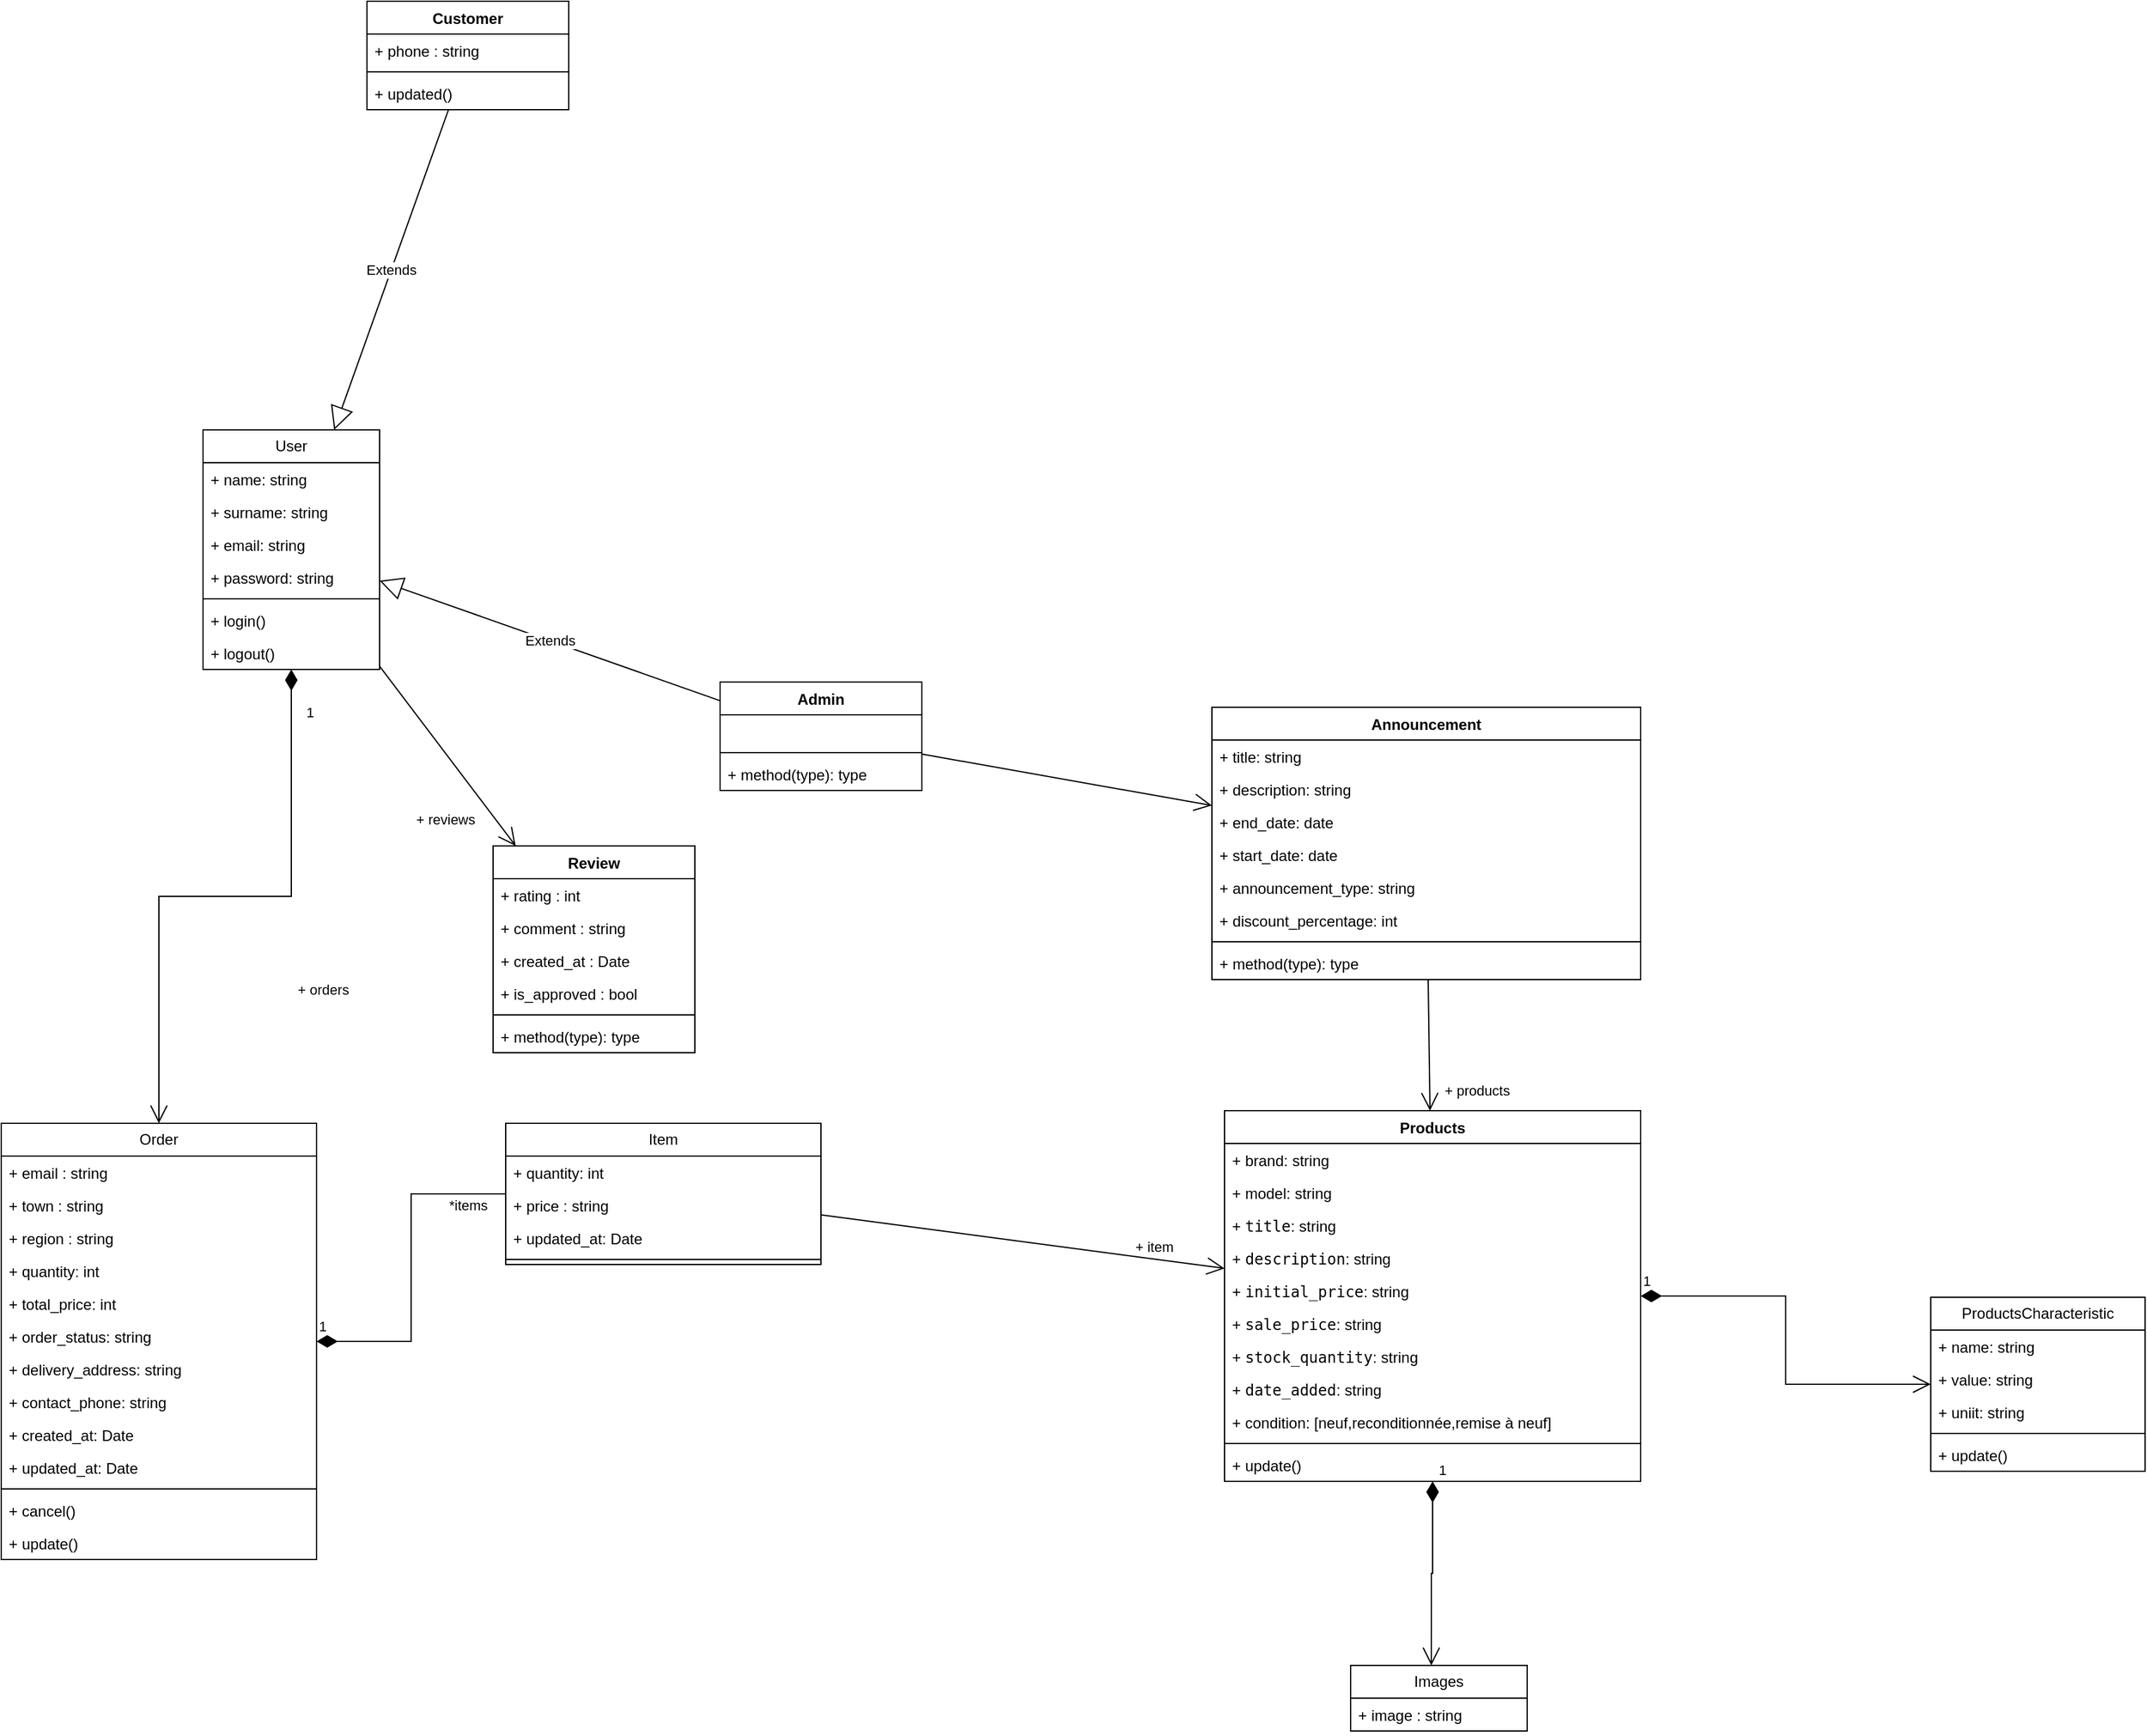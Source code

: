 <mxfile version="24.4.14" type="github">
  <diagram name="Page-1" id="nfVJ61zegSMW1P9Fk7G5">
    <mxGraphModel dx="1434" dy="1850" grid="1" gridSize="10" guides="1" tooltips="1" connect="1" arrows="1" fold="1" page="1" pageScale="1" pageWidth="850" pageHeight="1100" math="0" shadow="0">
      <root>
        <mxCell id="0" />
        <mxCell id="1" parent="0" />
        <mxCell id="Z7Len4HQStLFyw5k2VFt-1" value="User" style="swimlane;fontStyle=0;childLayout=stackLayout;horizontal=1;startSize=26;fillColor=none;horizontalStack=0;resizeParent=1;resizeParentMax=0;resizeLast=0;collapsible=1;marginBottom=0;whiteSpace=wrap;html=1;" vertex="1" parent="1">
          <mxGeometry x="240" y="-120" width="140" height="190" as="geometry" />
        </mxCell>
        <mxCell id="Z7Len4HQStLFyw5k2VFt-2" value="+ name: string" style="text;strokeColor=none;fillColor=none;align=left;verticalAlign=top;spacingLeft=4;spacingRight=4;overflow=hidden;rotatable=0;points=[[0,0.5],[1,0.5]];portConstraint=eastwest;whiteSpace=wrap;html=1;" vertex="1" parent="Z7Len4HQStLFyw5k2VFt-1">
          <mxGeometry y="26" width="140" height="26" as="geometry" />
        </mxCell>
        <mxCell id="Z7Len4HQStLFyw5k2VFt-3" value="+ surname: string" style="text;strokeColor=none;fillColor=none;align=left;verticalAlign=top;spacingLeft=4;spacingRight=4;overflow=hidden;rotatable=0;points=[[0,0.5],[1,0.5]];portConstraint=eastwest;whiteSpace=wrap;html=1;" vertex="1" parent="Z7Len4HQStLFyw5k2VFt-1">
          <mxGeometry y="52" width="140" height="26" as="geometry" />
        </mxCell>
        <mxCell id="Z7Len4HQStLFyw5k2VFt-4" value="+ email: string" style="text;strokeColor=none;fillColor=none;align=left;verticalAlign=top;spacingLeft=4;spacingRight=4;overflow=hidden;rotatable=0;points=[[0,0.5],[1,0.5]];portConstraint=eastwest;whiteSpace=wrap;html=1;" vertex="1" parent="Z7Len4HQStLFyw5k2VFt-1">
          <mxGeometry y="78" width="140" height="26" as="geometry" />
        </mxCell>
        <mxCell id="Z7Len4HQStLFyw5k2VFt-5" value="+ password: string" style="text;strokeColor=none;fillColor=none;align=left;verticalAlign=top;spacingLeft=4;spacingRight=4;overflow=hidden;rotatable=0;points=[[0,0.5],[1,0.5]];portConstraint=eastwest;whiteSpace=wrap;html=1;" vertex="1" parent="Z7Len4HQStLFyw5k2VFt-1">
          <mxGeometry y="104" width="140" height="26" as="geometry" />
        </mxCell>
        <mxCell id="Z7Len4HQStLFyw5k2VFt-19" value="" style="line;strokeWidth=1;fillColor=none;align=left;verticalAlign=middle;spacingTop=-1;spacingLeft=3;spacingRight=3;rotatable=0;labelPosition=right;points=[];portConstraint=eastwest;strokeColor=inherit;" vertex="1" parent="Z7Len4HQStLFyw5k2VFt-1">
          <mxGeometry y="130" width="140" height="8" as="geometry" />
        </mxCell>
        <mxCell id="Z7Len4HQStLFyw5k2VFt-20" value="+ login()" style="text;strokeColor=none;fillColor=none;align=left;verticalAlign=top;spacingLeft=4;spacingRight=4;overflow=hidden;rotatable=0;points=[[0,0.5],[1,0.5]];portConstraint=eastwest;whiteSpace=wrap;html=1;" vertex="1" parent="Z7Len4HQStLFyw5k2VFt-1">
          <mxGeometry y="138" width="140" height="26" as="geometry" />
        </mxCell>
        <mxCell id="Z7Len4HQStLFyw5k2VFt-21" value="+ logout()" style="text;strokeColor=none;fillColor=none;align=left;verticalAlign=top;spacingLeft=4;spacingRight=4;overflow=hidden;rotatable=0;points=[[0,0.5],[1,0.5]];portConstraint=eastwest;whiteSpace=wrap;html=1;" vertex="1" parent="Z7Len4HQStLFyw5k2VFt-1">
          <mxGeometry y="164" width="140" height="26" as="geometry" />
        </mxCell>
        <mxCell id="Z7Len4HQStLFyw5k2VFt-6" value="Admin" style="swimlane;fontStyle=1;align=center;verticalAlign=top;childLayout=stackLayout;horizontal=1;startSize=26;horizontalStack=0;resizeParent=1;resizeParentMax=0;resizeLast=0;collapsible=1;marginBottom=0;whiteSpace=wrap;html=1;" vertex="1" parent="1">
          <mxGeometry x="650" y="80" width="160" height="86" as="geometry" />
        </mxCell>
        <mxCell id="Z7Len4HQStLFyw5k2VFt-7" value="&amp;nbsp;" style="text;strokeColor=none;fillColor=none;align=left;verticalAlign=top;spacingLeft=4;spacingRight=4;overflow=hidden;rotatable=0;points=[[0,0.5],[1,0.5]];portConstraint=eastwest;whiteSpace=wrap;html=1;" vertex="1" parent="Z7Len4HQStLFyw5k2VFt-6">
          <mxGeometry y="26" width="160" height="26" as="geometry" />
        </mxCell>
        <mxCell id="Z7Len4HQStLFyw5k2VFt-8" value="" style="line;strokeWidth=1;fillColor=none;align=left;verticalAlign=middle;spacingTop=-1;spacingLeft=3;spacingRight=3;rotatable=0;labelPosition=right;points=[];portConstraint=eastwest;strokeColor=inherit;" vertex="1" parent="Z7Len4HQStLFyw5k2VFt-6">
          <mxGeometry y="52" width="160" height="8" as="geometry" />
        </mxCell>
        <mxCell id="Z7Len4HQStLFyw5k2VFt-9" value="+ method(type): type" style="text;strokeColor=none;fillColor=none;align=left;verticalAlign=top;spacingLeft=4;spacingRight=4;overflow=hidden;rotatable=0;points=[[0,0.5],[1,0.5]];portConstraint=eastwest;whiteSpace=wrap;html=1;" vertex="1" parent="Z7Len4HQStLFyw5k2VFt-6">
          <mxGeometry y="60" width="160" height="26" as="geometry" />
        </mxCell>
        <mxCell id="Z7Len4HQStLFyw5k2VFt-10" value="Customer" style="swimlane;fontStyle=1;align=center;verticalAlign=top;childLayout=stackLayout;horizontal=1;startSize=26;horizontalStack=0;resizeParent=1;resizeParentMax=0;resizeLast=0;collapsible=1;marginBottom=0;whiteSpace=wrap;html=1;" vertex="1" parent="1">
          <mxGeometry x="370" y="-460" width="160" height="86" as="geometry" />
        </mxCell>
        <mxCell id="Z7Len4HQStLFyw5k2VFt-11" value="+ phone : string" style="text;strokeColor=none;fillColor=none;align=left;verticalAlign=top;spacingLeft=4;spacingRight=4;overflow=hidden;rotatable=0;points=[[0,0.5],[1,0.5]];portConstraint=eastwest;whiteSpace=wrap;html=1;" vertex="1" parent="Z7Len4HQStLFyw5k2VFt-10">
          <mxGeometry y="26" width="160" height="26" as="geometry" />
        </mxCell>
        <mxCell id="Z7Len4HQStLFyw5k2VFt-12" value="" style="line;strokeWidth=1;fillColor=none;align=left;verticalAlign=middle;spacingTop=-1;spacingLeft=3;spacingRight=3;rotatable=0;labelPosition=right;points=[];portConstraint=eastwest;strokeColor=inherit;" vertex="1" parent="Z7Len4HQStLFyw5k2VFt-10">
          <mxGeometry y="52" width="160" height="8" as="geometry" />
        </mxCell>
        <mxCell id="Z7Len4HQStLFyw5k2VFt-13" value="+ updated()" style="text;strokeColor=none;fillColor=none;align=left;verticalAlign=top;spacingLeft=4;spacingRight=4;overflow=hidden;rotatable=0;points=[[0,0.5],[1,0.5]];portConstraint=eastwest;whiteSpace=wrap;html=1;" vertex="1" parent="Z7Len4HQStLFyw5k2VFt-10">
          <mxGeometry y="60" width="160" height="26" as="geometry" />
        </mxCell>
        <mxCell id="Z7Len4HQStLFyw5k2VFt-15" value="Extends" style="endArrow=block;endSize=16;endFill=0;html=1;rounded=0;" edge="1" parent="1" source="Z7Len4HQStLFyw5k2VFt-6" target="Z7Len4HQStLFyw5k2VFt-1">
          <mxGeometry width="160" relative="1" as="geometry">
            <mxPoint x="370" y="100" as="sourcePoint" />
            <mxPoint x="530" y="100" as="targetPoint" />
          </mxGeometry>
        </mxCell>
        <mxCell id="Z7Len4HQStLFyw5k2VFt-17" value="Extends" style="endArrow=block;endSize=16;endFill=0;html=1;rounded=0;" edge="1" parent="1" source="Z7Len4HQStLFyw5k2VFt-10" target="Z7Len4HQStLFyw5k2VFt-1">
          <mxGeometry width="160" relative="1" as="geometry">
            <mxPoint x="380" y="110" as="sourcePoint" />
            <mxPoint x="317" as="targetPoint" />
          </mxGeometry>
        </mxCell>
        <mxCell id="Z7Len4HQStLFyw5k2VFt-22" value="Products" style="swimlane;fontStyle=1;align=center;verticalAlign=top;childLayout=stackLayout;horizontal=1;startSize=26;horizontalStack=0;resizeParent=1;resizeParentMax=0;resizeLast=0;collapsible=1;marginBottom=0;whiteSpace=wrap;html=1;" vertex="1" parent="1">
          <mxGeometry x="1050" y="420" width="330" height="294" as="geometry" />
        </mxCell>
        <mxCell id="Z7Len4HQStLFyw5k2VFt-23" value="+&amp;nbsp;brand: string" style="text;strokeColor=none;fillColor=none;align=left;verticalAlign=top;spacingLeft=4;spacingRight=4;overflow=hidden;rotatable=0;points=[[0,0.5],[1,0.5]];portConstraint=eastwest;whiteSpace=wrap;html=1;" vertex="1" parent="Z7Len4HQStLFyw5k2VFt-22">
          <mxGeometry y="26" width="330" height="26" as="geometry" />
        </mxCell>
        <mxCell id="Z7Len4HQStLFyw5k2VFt-26" value="+&amp;nbsp;model: string" style="text;strokeColor=none;fillColor=none;align=left;verticalAlign=top;spacingLeft=4;spacingRight=4;overflow=hidden;rotatable=0;points=[[0,0.5],[1,0.5]];portConstraint=eastwest;whiteSpace=wrap;html=1;" vertex="1" parent="Z7Len4HQStLFyw5k2VFt-22">
          <mxGeometry y="52" width="330" height="26" as="geometry" />
        </mxCell>
        <mxCell id="Z7Len4HQStLFyw5k2VFt-32" value="+&amp;nbsp;&lt;code&gt;title&lt;/code&gt;: string" style="text;strokeColor=none;fillColor=none;align=left;verticalAlign=top;spacingLeft=4;spacingRight=4;overflow=hidden;rotatable=0;points=[[0,0.5],[1,0.5]];portConstraint=eastwest;whiteSpace=wrap;html=1;" vertex="1" parent="Z7Len4HQStLFyw5k2VFt-22">
          <mxGeometry y="78" width="330" height="26" as="geometry" />
        </mxCell>
        <mxCell id="Z7Len4HQStLFyw5k2VFt-31" value="+&amp;nbsp;&lt;code&gt;description&lt;/code&gt;: string" style="text;strokeColor=none;fillColor=none;align=left;verticalAlign=top;spacingLeft=4;spacingRight=4;overflow=hidden;rotatable=0;points=[[0,0.5],[1,0.5]];portConstraint=eastwest;whiteSpace=wrap;html=1;" vertex="1" parent="Z7Len4HQStLFyw5k2VFt-22">
          <mxGeometry y="104" width="330" height="26" as="geometry" />
        </mxCell>
        <mxCell id="Z7Len4HQStLFyw5k2VFt-30" value="+&amp;nbsp;&lt;code&gt;initial_price&lt;/code&gt;: string" style="text;strokeColor=none;fillColor=none;align=left;verticalAlign=top;spacingLeft=4;spacingRight=4;overflow=hidden;rotatable=0;points=[[0,0.5],[1,0.5]];portConstraint=eastwest;whiteSpace=wrap;html=1;" vertex="1" parent="Z7Len4HQStLFyw5k2VFt-22">
          <mxGeometry y="130" width="330" height="26" as="geometry" />
        </mxCell>
        <mxCell id="Z7Len4HQStLFyw5k2VFt-28" value="+&amp;nbsp;&lt;code&gt;sale_price&lt;/code&gt;: string" style="text;strokeColor=none;fillColor=none;align=left;verticalAlign=top;spacingLeft=4;spacingRight=4;overflow=hidden;rotatable=0;points=[[0,0.5],[1,0.5]];portConstraint=eastwest;whiteSpace=wrap;html=1;" vertex="1" parent="Z7Len4HQStLFyw5k2VFt-22">
          <mxGeometry y="156" width="330" height="26" as="geometry" />
        </mxCell>
        <mxCell id="Z7Len4HQStLFyw5k2VFt-29" value="+&amp;nbsp;&lt;code&gt;stock_quantity&lt;/code&gt;: string" style="text;strokeColor=none;fillColor=none;align=left;verticalAlign=top;spacingLeft=4;spacingRight=4;overflow=hidden;rotatable=0;points=[[0,0.5],[1,0.5]];portConstraint=eastwest;whiteSpace=wrap;html=1;" vertex="1" parent="Z7Len4HQStLFyw5k2VFt-22">
          <mxGeometry y="182" width="330" height="26" as="geometry" />
        </mxCell>
        <mxCell id="Z7Len4HQStLFyw5k2VFt-27" value="+&amp;nbsp;&lt;code&gt;date_added&lt;/code&gt;: string" style="text;strokeColor=none;fillColor=none;align=left;verticalAlign=top;spacingLeft=4;spacingRight=4;overflow=hidden;rotatable=0;points=[[0,0.5],[1,0.5]];portConstraint=eastwest;whiteSpace=wrap;html=1;" vertex="1" parent="Z7Len4HQStLFyw5k2VFt-22">
          <mxGeometry y="208" width="330" height="26" as="geometry" />
        </mxCell>
        <mxCell id="Z7Len4HQStLFyw5k2VFt-33" value="+ condition: [neuf,reconditionnée,remise à neuf]" style="text;strokeColor=none;fillColor=none;align=left;verticalAlign=top;spacingLeft=4;spacingRight=4;overflow=hidden;rotatable=0;points=[[0,0.5],[1,0.5]];portConstraint=eastwest;whiteSpace=wrap;html=1;" vertex="1" parent="Z7Len4HQStLFyw5k2VFt-22">
          <mxGeometry y="234" width="330" height="26" as="geometry" />
        </mxCell>
        <mxCell id="Z7Len4HQStLFyw5k2VFt-24" value="" style="line;strokeWidth=1;fillColor=none;align=left;verticalAlign=middle;spacingTop=-1;spacingLeft=3;spacingRight=3;rotatable=0;labelPosition=right;points=[];portConstraint=eastwest;strokeColor=inherit;" vertex="1" parent="Z7Len4HQStLFyw5k2VFt-22">
          <mxGeometry y="260" width="330" height="8" as="geometry" />
        </mxCell>
        <mxCell id="Z7Len4HQStLFyw5k2VFt-25" value="+ update()" style="text;strokeColor=none;fillColor=none;align=left;verticalAlign=top;spacingLeft=4;spacingRight=4;overflow=hidden;rotatable=0;points=[[0,0.5],[1,0.5]];portConstraint=eastwest;whiteSpace=wrap;html=1;" vertex="1" parent="Z7Len4HQStLFyw5k2VFt-22">
          <mxGeometry y="268" width="330" height="26" as="geometry" />
        </mxCell>
        <mxCell id="Z7Len4HQStLFyw5k2VFt-38" value="Products&lt;span class=&quot;hljs-title class_&quot;&gt;Characteristic&lt;/span&gt;" style="swimlane;fontStyle=0;childLayout=stackLayout;horizontal=1;startSize=26;fillColor=none;horizontalStack=0;resizeParent=1;resizeParentMax=0;resizeLast=0;collapsible=1;marginBottom=0;whiteSpace=wrap;html=1;" vertex="1" parent="1">
          <mxGeometry x="1610" y="568" width="170" height="138" as="geometry" />
        </mxCell>
        <mxCell id="Z7Len4HQStLFyw5k2VFt-39" value="+&amp;nbsp;name: string" style="text;strokeColor=none;fillColor=none;align=left;verticalAlign=top;spacingLeft=4;spacingRight=4;overflow=hidden;rotatable=0;points=[[0,0.5],[1,0.5]];portConstraint=eastwest;whiteSpace=wrap;html=1;" vertex="1" parent="Z7Len4HQStLFyw5k2VFt-38">
          <mxGeometry y="26" width="170" height="26" as="geometry" />
        </mxCell>
        <mxCell id="Z7Len4HQStLFyw5k2VFt-40" value="+ value: string" style="text;strokeColor=none;fillColor=none;align=left;verticalAlign=top;spacingLeft=4;spacingRight=4;overflow=hidden;rotatable=0;points=[[0,0.5],[1,0.5]];portConstraint=eastwest;whiteSpace=wrap;html=1;" vertex="1" parent="Z7Len4HQStLFyw5k2VFt-38">
          <mxGeometry y="52" width="170" height="26" as="geometry" />
        </mxCell>
        <mxCell id="Z7Len4HQStLFyw5k2VFt-41" value="+ uniit: string" style="text;strokeColor=none;fillColor=none;align=left;verticalAlign=top;spacingLeft=4;spacingRight=4;overflow=hidden;rotatable=0;points=[[0,0.5],[1,0.5]];portConstraint=eastwest;whiteSpace=wrap;html=1;" vertex="1" parent="Z7Len4HQStLFyw5k2VFt-38">
          <mxGeometry y="78" width="170" height="26" as="geometry" />
        </mxCell>
        <mxCell id="Z7Len4HQStLFyw5k2VFt-99" value="" style="line;strokeWidth=1;fillColor=none;align=left;verticalAlign=middle;spacingTop=-1;spacingLeft=3;spacingRight=3;rotatable=0;labelPosition=right;points=[];portConstraint=eastwest;strokeColor=inherit;" vertex="1" parent="Z7Len4HQStLFyw5k2VFt-38">
          <mxGeometry y="104" width="170" height="8" as="geometry" />
        </mxCell>
        <mxCell id="Z7Len4HQStLFyw5k2VFt-98" value="+ update()" style="text;strokeColor=none;fillColor=none;align=left;verticalAlign=top;spacingLeft=4;spacingRight=4;overflow=hidden;rotatable=0;points=[[0,0.5],[1,0.5]];portConstraint=eastwest;whiteSpace=wrap;html=1;" vertex="1" parent="Z7Len4HQStLFyw5k2VFt-38">
          <mxGeometry y="112" width="170" height="26" as="geometry" />
        </mxCell>
        <mxCell id="Z7Len4HQStLFyw5k2VFt-42" value="1" style="endArrow=open;html=1;endSize=12;startArrow=diamondThin;startSize=14;startFill=1;edgeStyle=orthogonalEdgeStyle;align=left;verticalAlign=bottom;rounded=0;" edge="1" parent="1" source="Z7Len4HQStLFyw5k2VFt-22" target="Z7Len4HQStLFyw5k2VFt-38">
          <mxGeometry x="-1" y="3" relative="1" as="geometry">
            <mxPoint x="340" y="440" as="sourcePoint" />
            <mxPoint x="500" y="440" as="targetPoint" />
          </mxGeometry>
        </mxCell>
        <mxCell id="Z7Len4HQStLFyw5k2VFt-44" value="&lt;span class=&quot;hljs-title class_&quot;&gt;Order&lt;/span&gt;" style="swimlane;fontStyle=0;childLayout=stackLayout;horizontal=1;startSize=26;fillColor=none;horizontalStack=0;resizeParent=1;resizeParentMax=0;resizeLast=0;collapsible=1;marginBottom=0;whiteSpace=wrap;html=1;" vertex="1" parent="1">
          <mxGeometry x="80" y="430" width="250" height="346" as="geometry" />
        </mxCell>
        <mxCell id="Z7Len4HQStLFyw5k2VFt-65" value="+ email : string" style="text;strokeColor=none;fillColor=none;align=left;verticalAlign=top;spacingLeft=4;spacingRight=4;overflow=hidden;rotatable=0;points=[[0,0.5],[1,0.5]];portConstraint=eastwest;whiteSpace=wrap;html=1;" vertex="1" parent="Z7Len4HQStLFyw5k2VFt-44">
          <mxGeometry y="26" width="250" height="26" as="geometry" />
        </mxCell>
        <mxCell id="Z7Len4HQStLFyw5k2VFt-67" value="+ town : string" style="text;strokeColor=none;fillColor=none;align=left;verticalAlign=top;spacingLeft=4;spacingRight=4;overflow=hidden;rotatable=0;points=[[0,0.5],[1,0.5]];portConstraint=eastwest;whiteSpace=wrap;html=1;" vertex="1" parent="Z7Len4HQStLFyw5k2VFt-44">
          <mxGeometry y="52" width="250" height="26" as="geometry" />
        </mxCell>
        <mxCell id="Z7Len4HQStLFyw5k2VFt-66" value="+ region : string" style="text;strokeColor=none;fillColor=none;align=left;verticalAlign=top;spacingLeft=4;spacingRight=4;overflow=hidden;rotatable=0;points=[[0,0.5],[1,0.5]];portConstraint=eastwest;whiteSpace=wrap;html=1;" vertex="1" parent="Z7Len4HQStLFyw5k2VFt-44">
          <mxGeometry y="78" width="250" height="26" as="geometry" />
        </mxCell>
        <mxCell id="Z7Len4HQStLFyw5k2VFt-45" value="+&amp;nbsp;quantity: int" style="text;strokeColor=none;fillColor=none;align=left;verticalAlign=top;spacingLeft=4;spacingRight=4;overflow=hidden;rotatable=0;points=[[0,0.5],[1,0.5]];portConstraint=eastwest;whiteSpace=wrap;html=1;" vertex="1" parent="Z7Len4HQStLFyw5k2VFt-44">
          <mxGeometry y="104" width="250" height="26" as="geometry" />
        </mxCell>
        <mxCell id="Z7Len4HQStLFyw5k2VFt-46" value="+&amp;nbsp;total_price: int" style="text;strokeColor=none;fillColor=none;align=left;verticalAlign=top;spacingLeft=4;spacingRight=4;overflow=hidden;rotatable=0;points=[[0,0.5],[1,0.5]];portConstraint=eastwest;whiteSpace=wrap;html=1;" vertex="1" parent="Z7Len4HQStLFyw5k2VFt-44">
          <mxGeometry y="130" width="250" height="26" as="geometry" />
        </mxCell>
        <mxCell id="Z7Len4HQStLFyw5k2VFt-47" value="+&amp;nbsp;order_status: string" style="text;strokeColor=none;fillColor=none;align=left;verticalAlign=top;spacingLeft=4;spacingRight=4;overflow=hidden;rotatable=0;points=[[0,0.5],[1,0.5]];portConstraint=eastwest;whiteSpace=wrap;html=1;" vertex="1" parent="Z7Len4HQStLFyw5k2VFt-44">
          <mxGeometry y="156" width="250" height="26" as="geometry" />
        </mxCell>
        <mxCell id="Z7Len4HQStLFyw5k2VFt-49" value="+&amp;nbsp;delivery_address: string" style="text;strokeColor=none;fillColor=none;align=left;verticalAlign=top;spacingLeft=4;spacingRight=4;overflow=hidden;rotatable=0;points=[[0,0.5],[1,0.5]];portConstraint=eastwest;whiteSpace=wrap;html=1;" vertex="1" parent="Z7Len4HQStLFyw5k2VFt-44">
          <mxGeometry y="182" width="250" height="26" as="geometry" />
        </mxCell>
        <mxCell id="Z7Len4HQStLFyw5k2VFt-50" value="+&amp;nbsp;contact_phone: string" style="text;strokeColor=none;fillColor=none;align=left;verticalAlign=top;spacingLeft=4;spacingRight=4;overflow=hidden;rotatable=0;points=[[0,0.5],[1,0.5]];portConstraint=eastwest;whiteSpace=wrap;html=1;" vertex="1" parent="Z7Len4HQStLFyw5k2VFt-44">
          <mxGeometry y="208" width="250" height="26" as="geometry" />
        </mxCell>
        <mxCell id="Z7Len4HQStLFyw5k2VFt-51" value="+&amp;nbsp;created_at: Date" style="text;strokeColor=none;fillColor=none;align=left;verticalAlign=top;spacingLeft=4;spacingRight=4;overflow=hidden;rotatable=0;points=[[0,0.5],[1,0.5]];portConstraint=eastwest;whiteSpace=wrap;html=1;" vertex="1" parent="Z7Len4HQStLFyw5k2VFt-44">
          <mxGeometry y="234" width="250" height="26" as="geometry" />
        </mxCell>
        <mxCell id="Z7Len4HQStLFyw5k2VFt-52" value="+&amp;nbsp;updated_at: Date" style="text;strokeColor=none;fillColor=none;align=left;verticalAlign=top;spacingLeft=4;spacingRight=4;overflow=hidden;rotatable=0;points=[[0,0.5],[1,0.5]];portConstraint=eastwest;whiteSpace=wrap;html=1;" vertex="1" parent="Z7Len4HQStLFyw5k2VFt-44">
          <mxGeometry y="260" width="250" height="26" as="geometry" />
        </mxCell>
        <mxCell id="Z7Len4HQStLFyw5k2VFt-48" value="" style="line;strokeWidth=1;fillColor=none;align=left;verticalAlign=middle;spacingTop=-1;spacingLeft=3;spacingRight=3;rotatable=0;labelPosition=right;points=[];portConstraint=eastwest;strokeColor=inherit;" vertex="1" parent="Z7Len4HQStLFyw5k2VFt-44">
          <mxGeometry y="286" width="250" height="8" as="geometry" />
        </mxCell>
        <mxCell id="Z7Len4HQStLFyw5k2VFt-100" value="+ cancel()" style="text;strokeColor=none;fillColor=none;align=left;verticalAlign=top;spacingLeft=4;spacingRight=4;overflow=hidden;rotatable=0;points=[[0,0.5],[1,0.5]];portConstraint=eastwest;whiteSpace=wrap;html=1;" vertex="1" parent="Z7Len4HQStLFyw5k2VFt-44">
          <mxGeometry y="294" width="250" height="26" as="geometry" />
        </mxCell>
        <mxCell id="Z7Len4HQStLFyw5k2VFt-53" value="+ update()" style="text;strokeColor=none;fillColor=none;align=left;verticalAlign=top;spacingLeft=4;spacingRight=4;overflow=hidden;rotatable=0;points=[[0,0.5],[1,0.5]];portConstraint=eastwest;whiteSpace=wrap;html=1;" vertex="1" parent="Z7Len4HQStLFyw5k2VFt-44">
          <mxGeometry y="320" width="250" height="26" as="geometry" />
        </mxCell>
        <mxCell id="Z7Len4HQStLFyw5k2VFt-54" value="Item" style="swimlane;fontStyle=0;childLayout=stackLayout;horizontal=1;startSize=26;fillColor=none;horizontalStack=0;resizeParent=1;resizeParentMax=0;resizeLast=0;collapsible=1;marginBottom=0;whiteSpace=wrap;html=1;" vertex="1" parent="1">
          <mxGeometry x="480" y="430" width="250" height="112" as="geometry" />
        </mxCell>
        <mxCell id="Z7Len4HQStLFyw5k2VFt-55" value="+&amp;nbsp;quantity: int" style="text;strokeColor=none;fillColor=none;align=left;verticalAlign=top;spacingLeft=4;spacingRight=4;overflow=hidden;rotatable=0;points=[[0,0.5],[1,0.5]];portConstraint=eastwest;whiteSpace=wrap;html=1;" vertex="1" parent="Z7Len4HQStLFyw5k2VFt-54">
          <mxGeometry y="26" width="250" height="26" as="geometry" />
        </mxCell>
        <mxCell id="Z7Len4HQStLFyw5k2VFt-58" value="+ price : string" style="text;strokeColor=none;fillColor=none;align=left;verticalAlign=top;spacingLeft=4;spacingRight=4;overflow=hidden;rotatable=0;points=[[0,0.5],[1,0.5]];portConstraint=eastwest;whiteSpace=wrap;html=1;" vertex="1" parent="Z7Len4HQStLFyw5k2VFt-54">
          <mxGeometry y="52" width="250" height="26" as="geometry" />
        </mxCell>
        <mxCell id="Z7Len4HQStLFyw5k2VFt-61" value="+&amp;nbsp;updated_at: Date" style="text;strokeColor=none;fillColor=none;align=left;verticalAlign=top;spacingLeft=4;spacingRight=4;overflow=hidden;rotatable=0;points=[[0,0.5],[1,0.5]];portConstraint=eastwest;whiteSpace=wrap;html=1;" vertex="1" parent="Z7Len4HQStLFyw5k2VFt-54">
          <mxGeometry y="78" width="250" height="26" as="geometry" />
        </mxCell>
        <mxCell id="Z7Len4HQStLFyw5k2VFt-62" value="" style="line;strokeWidth=1;fillColor=none;align=left;verticalAlign=middle;spacingTop=-1;spacingLeft=3;spacingRight=3;rotatable=0;labelPosition=right;points=[];portConstraint=eastwest;strokeColor=inherit;" vertex="1" parent="Z7Len4HQStLFyw5k2VFt-54">
          <mxGeometry y="104" width="250" height="8" as="geometry" />
        </mxCell>
        <mxCell id="Z7Len4HQStLFyw5k2VFt-64" value="1" style="endArrow=none;html=1;endSize=12;startArrow=diamondThin;startSize=14;startFill=1;edgeStyle=orthogonalEdgeStyle;align=left;verticalAlign=bottom;rounded=0;endFill=0;" edge="1" parent="1" source="Z7Len4HQStLFyw5k2VFt-44" target="Z7Len4HQStLFyw5k2VFt-54">
          <mxGeometry x="-1" y="3" relative="1" as="geometry">
            <mxPoint x="340" y="530" as="sourcePoint" />
            <mxPoint x="500" y="530" as="targetPoint" />
          </mxGeometry>
        </mxCell>
        <mxCell id="Z7Len4HQStLFyw5k2VFt-71" value="*items" style="edgeLabel;html=1;align=center;verticalAlign=middle;resizable=0;points=[];" vertex="1" connectable="0" parent="Z7Len4HQStLFyw5k2VFt-64">
          <mxGeometry x="-1" y="21" relative="1" as="geometry">
            <mxPoint x="120" y="-87" as="offset" />
          </mxGeometry>
        </mxCell>
        <mxCell id="Z7Len4HQStLFyw5k2VFt-70" value="+ item" style="endArrow=open;endFill=1;endSize=12;html=1;rounded=0;" edge="1" parent="1" source="Z7Len4HQStLFyw5k2VFt-54" target="Z7Len4HQStLFyw5k2VFt-22">
          <mxGeometry x="0.639" y="10" width="160" relative="1" as="geometry">
            <mxPoint x="640" y="410" as="sourcePoint" />
            <mxPoint x="800" y="410" as="targetPoint" />
            <mxPoint as="offset" />
          </mxGeometry>
        </mxCell>
        <mxCell id="Z7Len4HQStLFyw5k2VFt-73" value="1" style="endArrow=open;html=1;endSize=12;startArrow=diamondThin;startSize=14;startFill=1;edgeStyle=orthogonalEdgeStyle;align=left;verticalAlign=bottom;rounded=0;entryX=0.5;entryY=0;entryDx=0;entryDy=0;" edge="1" parent="1" source="Z7Len4HQStLFyw5k2VFt-1" target="Z7Len4HQStLFyw5k2VFt-44">
          <mxGeometry x="-0.815" y="10" relative="1" as="geometry">
            <mxPoint x="690" y="260" as="sourcePoint" />
            <mxPoint x="850" y="260" as="targetPoint" />
            <mxPoint as="offset" />
          </mxGeometry>
        </mxCell>
        <mxCell id="Z7Len4HQStLFyw5k2VFt-74" value="+ orders" style="edgeLabel;html=1;align=center;verticalAlign=middle;resizable=0;points=[];" vertex="1" connectable="0" parent="Z7Len4HQStLFyw5k2VFt-73">
          <mxGeometry x="-0.811" y="10" relative="1" as="geometry">
            <mxPoint x="15" y="210" as="offset" />
          </mxGeometry>
        </mxCell>
        <mxCell id="Z7Len4HQStLFyw5k2VFt-75" value="&lt;span class=&quot;hljs-title class_&quot;&gt;Review&lt;/span&gt;" style="swimlane;fontStyle=1;align=center;verticalAlign=top;childLayout=stackLayout;horizontal=1;startSize=26;horizontalStack=0;resizeParent=1;resizeParentMax=0;resizeLast=0;collapsible=1;marginBottom=0;whiteSpace=wrap;html=1;" vertex="1" parent="1">
          <mxGeometry x="470" y="210" width="160" height="164" as="geometry" />
        </mxCell>
        <mxCell id="Z7Len4HQStLFyw5k2VFt-76" value="+ rating : int" style="text;strokeColor=none;fillColor=none;align=left;verticalAlign=top;spacingLeft=4;spacingRight=4;overflow=hidden;rotatable=0;points=[[0,0.5],[1,0.5]];portConstraint=eastwest;whiteSpace=wrap;html=1;" vertex="1" parent="Z7Len4HQStLFyw5k2VFt-75">
          <mxGeometry y="26" width="160" height="26" as="geometry" />
        </mxCell>
        <mxCell id="Z7Len4HQStLFyw5k2VFt-79" value="+&amp;nbsp;comment : string" style="text;strokeColor=none;fillColor=none;align=left;verticalAlign=top;spacingLeft=4;spacingRight=4;overflow=hidden;rotatable=0;points=[[0,0.5],[1,0.5]];portConstraint=eastwest;whiteSpace=wrap;html=1;" vertex="1" parent="Z7Len4HQStLFyw5k2VFt-75">
          <mxGeometry y="52" width="160" height="26" as="geometry" />
        </mxCell>
        <mxCell id="Z7Len4HQStLFyw5k2VFt-80" value="+&amp;nbsp;created_at : Date" style="text;strokeColor=none;fillColor=none;align=left;verticalAlign=top;spacingLeft=4;spacingRight=4;overflow=hidden;rotatable=0;points=[[0,0.5],[1,0.5]];portConstraint=eastwest;whiteSpace=wrap;html=1;" vertex="1" parent="Z7Len4HQStLFyw5k2VFt-75">
          <mxGeometry y="78" width="160" height="26" as="geometry" />
        </mxCell>
        <mxCell id="Z7Len4HQStLFyw5k2VFt-81" value="+&amp;nbsp;is_approved : bool" style="text;strokeColor=none;fillColor=none;align=left;verticalAlign=top;spacingLeft=4;spacingRight=4;overflow=hidden;rotatable=0;points=[[0,0.5],[1,0.5]];portConstraint=eastwest;whiteSpace=wrap;html=1;" vertex="1" parent="Z7Len4HQStLFyw5k2VFt-75">
          <mxGeometry y="104" width="160" height="26" as="geometry" />
        </mxCell>
        <mxCell id="Z7Len4HQStLFyw5k2VFt-77" value="" style="line;strokeWidth=1;fillColor=none;align=left;verticalAlign=middle;spacingTop=-1;spacingLeft=3;spacingRight=3;rotatable=0;labelPosition=right;points=[];portConstraint=eastwest;strokeColor=inherit;" vertex="1" parent="Z7Len4HQStLFyw5k2VFt-75">
          <mxGeometry y="130" width="160" height="8" as="geometry" />
        </mxCell>
        <mxCell id="Z7Len4HQStLFyw5k2VFt-78" value="+ method(type): type" style="text;strokeColor=none;fillColor=none;align=left;verticalAlign=top;spacingLeft=4;spacingRight=4;overflow=hidden;rotatable=0;points=[[0,0.5],[1,0.5]];portConstraint=eastwest;whiteSpace=wrap;html=1;" vertex="1" parent="Z7Len4HQStLFyw5k2VFt-75">
          <mxGeometry y="138" width="160" height="26" as="geometry" />
        </mxCell>
        <mxCell id="Z7Len4HQStLFyw5k2VFt-82" value="+ reviews" style="endArrow=open;endFill=1;endSize=12;html=1;rounded=0;" edge="1" parent="1" source="Z7Len4HQStLFyw5k2VFt-1" target="Z7Len4HQStLFyw5k2VFt-75">
          <mxGeometry x="0.436" y="-32" width="160" relative="1" as="geometry">
            <mxPoint x="690" y="320" as="sourcePoint" />
            <mxPoint x="850" y="320" as="targetPoint" />
            <mxPoint as="offset" />
          </mxGeometry>
        </mxCell>
        <mxCell id="Z7Len4HQStLFyw5k2VFt-83" value="&lt;span class=&quot;hljs-title class_&quot;&gt;Announcement&lt;/span&gt;" style="swimlane;fontStyle=1;align=center;verticalAlign=top;childLayout=stackLayout;horizontal=1;startSize=26;horizontalStack=0;resizeParent=1;resizeParentMax=0;resizeLast=0;collapsible=1;marginBottom=0;whiteSpace=wrap;html=1;" vertex="1" parent="1">
          <mxGeometry x="1040" y="100" width="340" height="216" as="geometry" />
        </mxCell>
        <mxCell id="Z7Len4HQStLFyw5k2VFt-84" value="+&amp;nbsp;title: string" style="text;strokeColor=none;fillColor=none;align=left;verticalAlign=top;spacingLeft=4;spacingRight=4;overflow=hidden;rotatable=0;points=[[0,0.5],[1,0.5]];portConstraint=eastwest;whiteSpace=wrap;html=1;" vertex="1" parent="Z7Len4HQStLFyw5k2VFt-83">
          <mxGeometry y="26" width="340" height="26" as="geometry" />
        </mxCell>
        <mxCell id="Z7Len4HQStLFyw5k2VFt-87" value="+&amp;nbsp;description: string" style="text;strokeColor=none;fillColor=none;align=left;verticalAlign=top;spacingLeft=4;spacingRight=4;overflow=hidden;rotatable=0;points=[[0,0.5],[1,0.5]];portConstraint=eastwest;whiteSpace=wrap;html=1;" vertex="1" parent="Z7Len4HQStLFyw5k2VFt-83">
          <mxGeometry y="52" width="340" height="26" as="geometry" />
        </mxCell>
        <mxCell id="Z7Len4HQStLFyw5k2VFt-90" value="+&amp;nbsp;end_date: date" style="text;strokeColor=none;fillColor=none;align=left;verticalAlign=top;spacingLeft=4;spacingRight=4;overflow=hidden;rotatable=0;points=[[0,0.5],[1,0.5]];portConstraint=eastwest;whiteSpace=wrap;html=1;" vertex="1" parent="Z7Len4HQStLFyw5k2VFt-83">
          <mxGeometry y="78" width="340" height="26" as="geometry" />
        </mxCell>
        <mxCell id="Z7Len4HQStLFyw5k2VFt-89" value="+&amp;nbsp;start_date: date" style="text;strokeColor=none;fillColor=none;align=left;verticalAlign=top;spacingLeft=4;spacingRight=4;overflow=hidden;rotatable=0;points=[[0,0.5],[1,0.5]];portConstraint=eastwest;whiteSpace=wrap;html=1;" vertex="1" parent="Z7Len4HQStLFyw5k2VFt-83">
          <mxGeometry y="104" width="340" height="26" as="geometry" />
        </mxCell>
        <mxCell id="Z7Len4HQStLFyw5k2VFt-88" value="+&amp;nbsp;announcement_type: string" style="text;strokeColor=none;fillColor=none;align=left;verticalAlign=top;spacingLeft=4;spacingRight=4;overflow=hidden;rotatable=0;points=[[0,0.5],[1,0.5]];portConstraint=eastwest;whiteSpace=wrap;html=1;" vertex="1" parent="Z7Len4HQStLFyw5k2VFt-83">
          <mxGeometry y="130" width="340" height="26" as="geometry" />
        </mxCell>
        <mxCell id="Z7Len4HQStLFyw5k2VFt-101" value="+&amp;nbsp;discount_percentage: int" style="text;strokeColor=none;fillColor=none;align=left;verticalAlign=top;spacingLeft=4;spacingRight=4;overflow=hidden;rotatable=0;points=[[0,0.5],[1,0.5]];portConstraint=eastwest;whiteSpace=wrap;html=1;" vertex="1" parent="Z7Len4HQStLFyw5k2VFt-83">
          <mxGeometry y="156" width="340" height="26" as="geometry" />
        </mxCell>
        <mxCell id="Z7Len4HQStLFyw5k2VFt-85" value="" style="line;strokeWidth=1;fillColor=none;align=left;verticalAlign=middle;spacingTop=-1;spacingLeft=3;spacingRight=3;rotatable=0;labelPosition=right;points=[];portConstraint=eastwest;strokeColor=inherit;" vertex="1" parent="Z7Len4HQStLFyw5k2VFt-83">
          <mxGeometry y="182" width="340" height="8" as="geometry" />
        </mxCell>
        <mxCell id="Z7Len4HQStLFyw5k2VFt-86" value="+ method(type): type" style="text;strokeColor=none;fillColor=none;align=left;verticalAlign=top;spacingLeft=4;spacingRight=4;overflow=hidden;rotatable=0;points=[[0,0.5],[1,0.5]];portConstraint=eastwest;whiteSpace=wrap;html=1;" vertex="1" parent="Z7Len4HQStLFyw5k2VFt-83">
          <mxGeometry y="190" width="340" height="26" as="geometry" />
        </mxCell>
        <mxCell id="Z7Len4HQStLFyw5k2VFt-91" value="" style="endArrow=open;endFill=1;endSize=12;html=1;rounded=0;" edge="1" parent="1" source="Z7Len4HQStLFyw5k2VFt-6" target="Z7Len4HQStLFyw5k2VFt-83">
          <mxGeometry width="160" relative="1" as="geometry">
            <mxPoint x="690" y="310" as="sourcePoint" />
            <mxPoint x="850" y="310" as="targetPoint" />
          </mxGeometry>
        </mxCell>
        <mxCell id="Z7Len4HQStLFyw5k2VFt-92" value="+ products" style="endArrow=open;endFill=1;endSize=12;html=1;rounded=0;" edge="1" parent="1" source="Z7Len4HQStLFyw5k2VFt-83" target="Z7Len4HQStLFyw5k2VFt-22">
          <mxGeometry x="0.7" y="37" width="160" relative="1" as="geometry">
            <mxPoint x="1170" y="310" as="sourcePoint" />
            <mxPoint x="1330" y="310" as="targetPoint" />
            <mxPoint as="offset" />
          </mxGeometry>
        </mxCell>
        <mxCell id="Z7Len4HQStLFyw5k2VFt-93" value="Images" style="swimlane;fontStyle=0;childLayout=stackLayout;horizontal=1;startSize=26;fillColor=none;horizontalStack=0;resizeParent=1;resizeParentMax=0;resizeLast=0;collapsible=1;marginBottom=0;whiteSpace=wrap;html=1;" vertex="1" parent="1">
          <mxGeometry x="1150" y="860" width="140" height="52" as="geometry" />
        </mxCell>
        <mxCell id="Z7Len4HQStLFyw5k2VFt-94" value="+ image : string" style="text;strokeColor=none;fillColor=none;align=left;verticalAlign=top;spacingLeft=4;spacingRight=4;overflow=hidden;rotatable=0;points=[[0,0.5],[1,0.5]];portConstraint=eastwest;whiteSpace=wrap;html=1;" vertex="1" parent="Z7Len4HQStLFyw5k2VFt-93">
          <mxGeometry y="26" width="140" height="26" as="geometry" />
        </mxCell>
        <mxCell id="Z7Len4HQStLFyw5k2VFt-97" value="1" style="endArrow=open;html=1;endSize=12;startArrow=diamondThin;startSize=14;startFill=1;edgeStyle=orthogonalEdgeStyle;align=left;verticalAlign=bottom;rounded=0;entryX=0.457;entryY=0;entryDx=0;entryDy=0;entryPerimeter=0;" edge="1" parent="1" source="Z7Len4HQStLFyw5k2VFt-22" target="Z7Len4HQStLFyw5k2VFt-93">
          <mxGeometry x="-1" y="3" relative="1" as="geometry">
            <mxPoint x="1080" y="670" as="sourcePoint" />
            <mxPoint x="1240" y="670" as="targetPoint" />
          </mxGeometry>
        </mxCell>
      </root>
    </mxGraphModel>
  </diagram>
</mxfile>
